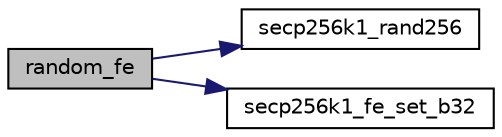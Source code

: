digraph "random_fe"
{
  edge [fontname="Helvetica",fontsize="10",labelfontname="Helvetica",labelfontsize="10"];
  node [fontname="Helvetica",fontsize="10",shape=record];
  rankdir="LR";
  Node494 [label="random_fe",height=0.2,width=0.4,color="black", fillcolor="grey75", style="filled", fontcolor="black"];
  Node494 -> Node495 [color="midnightblue",fontsize="10",style="solid",fontname="Helvetica"];
  Node495 [label="secp256k1_rand256",height=0.2,width=0.4,color="black", fillcolor="white", style="filled",URL="$dd/d0b/testrand_8h.html#ac6eab6443f98bba198f7df69e658173c",tooltip="Generate a pseudorandom 32-byte array. "];
  Node494 -> Node496 [color="midnightblue",fontsize="10",style="solid",fontname="Helvetica"];
  Node496 [label="secp256k1_fe_set_b32",height=0.2,width=0.4,color="black", fillcolor="white", style="filled",URL="$d5/d5a/field_8h.html#a5c86a65052e3b135919c00fe2233a43d",tooltip="Set a field element equal to 32-byte big endian value. "];
}
